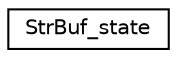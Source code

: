 digraph "Graphical Class Hierarchy"
{
  edge [fontname="Helvetica",fontsize="10",labelfontname="Helvetica",labelfontsize="10"];
  node [fontname="Helvetica",fontsize="10",shape=record];
  rankdir="LR";
  Node0 [label="StrBuf_state",height=0.2,width=0.4,color="black", fillcolor="white", style="filled",URL="$structStrBuf__state.html"];
}

